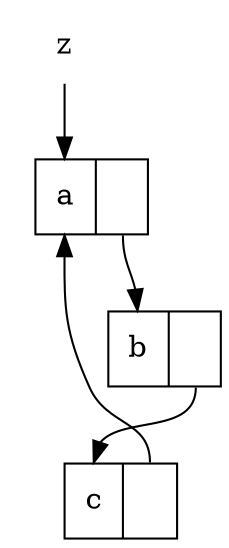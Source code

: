 #!/usr/bin/env neato
digraph cycle {
        graph[splines=true]
        {
                node[shape=plaintext]
                z
        }
        {
                node[shape=record]
                a[label="<0>a|<1>"]
                b[label="<0>b|<1>"]
                c[label="<0>c|<1>"]
        }
        z -> a:0
        a:1 -> b:0
        b:1 -> c:0
        c:1 -> a:0
}
